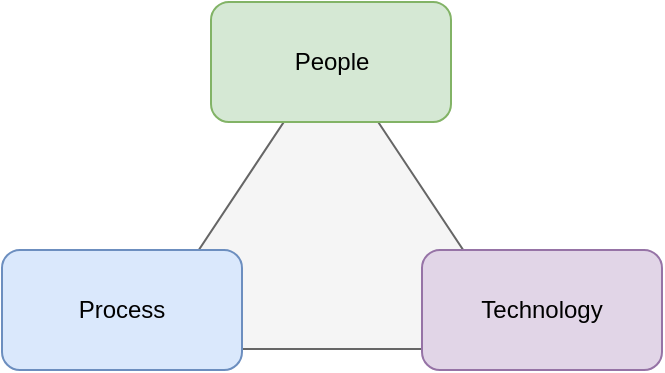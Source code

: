 <mxfile version="10.9.7" type="device"><diagram id="soKTuRt6izPaQhdlt0oa" name="Page-1"><mxGraphModel dx="1171" dy="686" grid="1" gridSize="10" guides="1" tooltips="1" connect="1" arrows="1" fold="1" page="1" pageScale="1" pageWidth="1100" pageHeight="850" math="0" shadow="0"><root><mxCell id="0"/><mxCell id="1" parent="0"/><mxCell id="1HAoLhUmKzDK1On9sd-9-2" value="" style="triangle;whiteSpace=wrap;html=1;rotation=-90;fillColor=#f5f5f5;strokeColor=#666666;fontColor=#333333;" parent="1" vertex="1"><mxGeometry x="330" y="176" width="149" height="198" as="geometry"/></mxCell><UserObject label="People" link="https://ourchitecture.github.io/people" id="1HAoLhUmKzDK1On9sd-9-1"><mxCell style="rounded=1;whiteSpace=wrap;html=1;fillColor=#d5e8d4;strokeColor=#82b366;" parent="1" vertex="1"><mxGeometry x="344.5" y="176" width="120" height="60" as="geometry"/></mxCell></UserObject><UserObject label="Technology" link="https://ourchitecture.github.io/technology" id="1HAoLhUmKzDK1On9sd-9-4"><mxCell style="rounded=1;whiteSpace=wrap;html=1;fillColor=#e1d5e7;strokeColor=#9673a6;" parent="1" vertex="1"><mxGeometry x="450" y="300" width="120" height="60" as="geometry"/></mxCell></UserObject><UserObject label="Process" link="https://ourchitecture.github.io/process" id="1HAoLhUmKzDK1On9sd-9-5"><mxCell style="rounded=1;whiteSpace=wrap;html=1;fillColor=#dae8fc;strokeColor=#6c8ebf;" parent="1" vertex="1"><mxGeometry x="240" y="300" width="120" height="60" as="geometry"/></mxCell></UserObject></root></mxGraphModel></diagram></mxfile>
